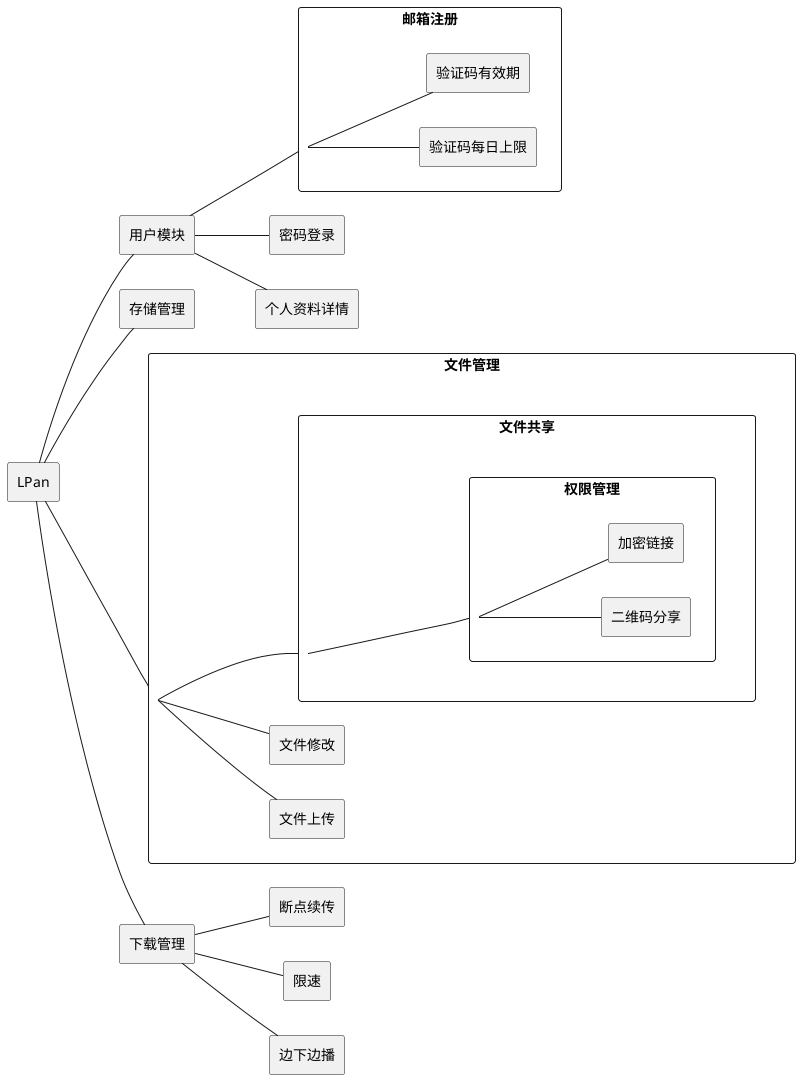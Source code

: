 @startuml
left to right direction
skinparam packageStyle rectangle

rectangle  LPan


rectangle 用户模块{
    LPan -- 用户模块
}
rectangle 密码登录{
    用户模块 -- 密码登录
}
rectangle 邮箱注册{
    用户模块 -- 邮箱注册
    邮箱注册 -- 验证码有效期
    邮箱注册 -- 验证码每日上限
}
rectangle 验证码有效期{
}
rectangle 验证码每日上限{
}

rectangle 个人资料详情{
    用户模块  -- 个人资料详情
}


rectangle 存储管理{
    LPan -- 存储管理
}


rectangle 文件管理{
    LPan -- 文件管理
}
rectangle 文件管理{
   文件管理--文件共享
   文件管理--文件修改
   文件管理--文件上传
}
rectangle 文件修改{
}
rectangle 文件上传{
 }
rectangle 文件共享{
    文件共享 -- 权限管理
}

rectangle 权限管理 {
    权限管理--加密链接
    权限管理--二维码分享
}
rectangle 加密链接{
}
rectangle 二维码分享{
}

rectangle 下载管理{
    LPan--下载管理
}
rectangle 限速{
   下载管理--限速
}
rectangle 边下边播{
   下载管理--边下边播
}
rectangle 断点续传{
   下载管理--断点续传
}

@enduml